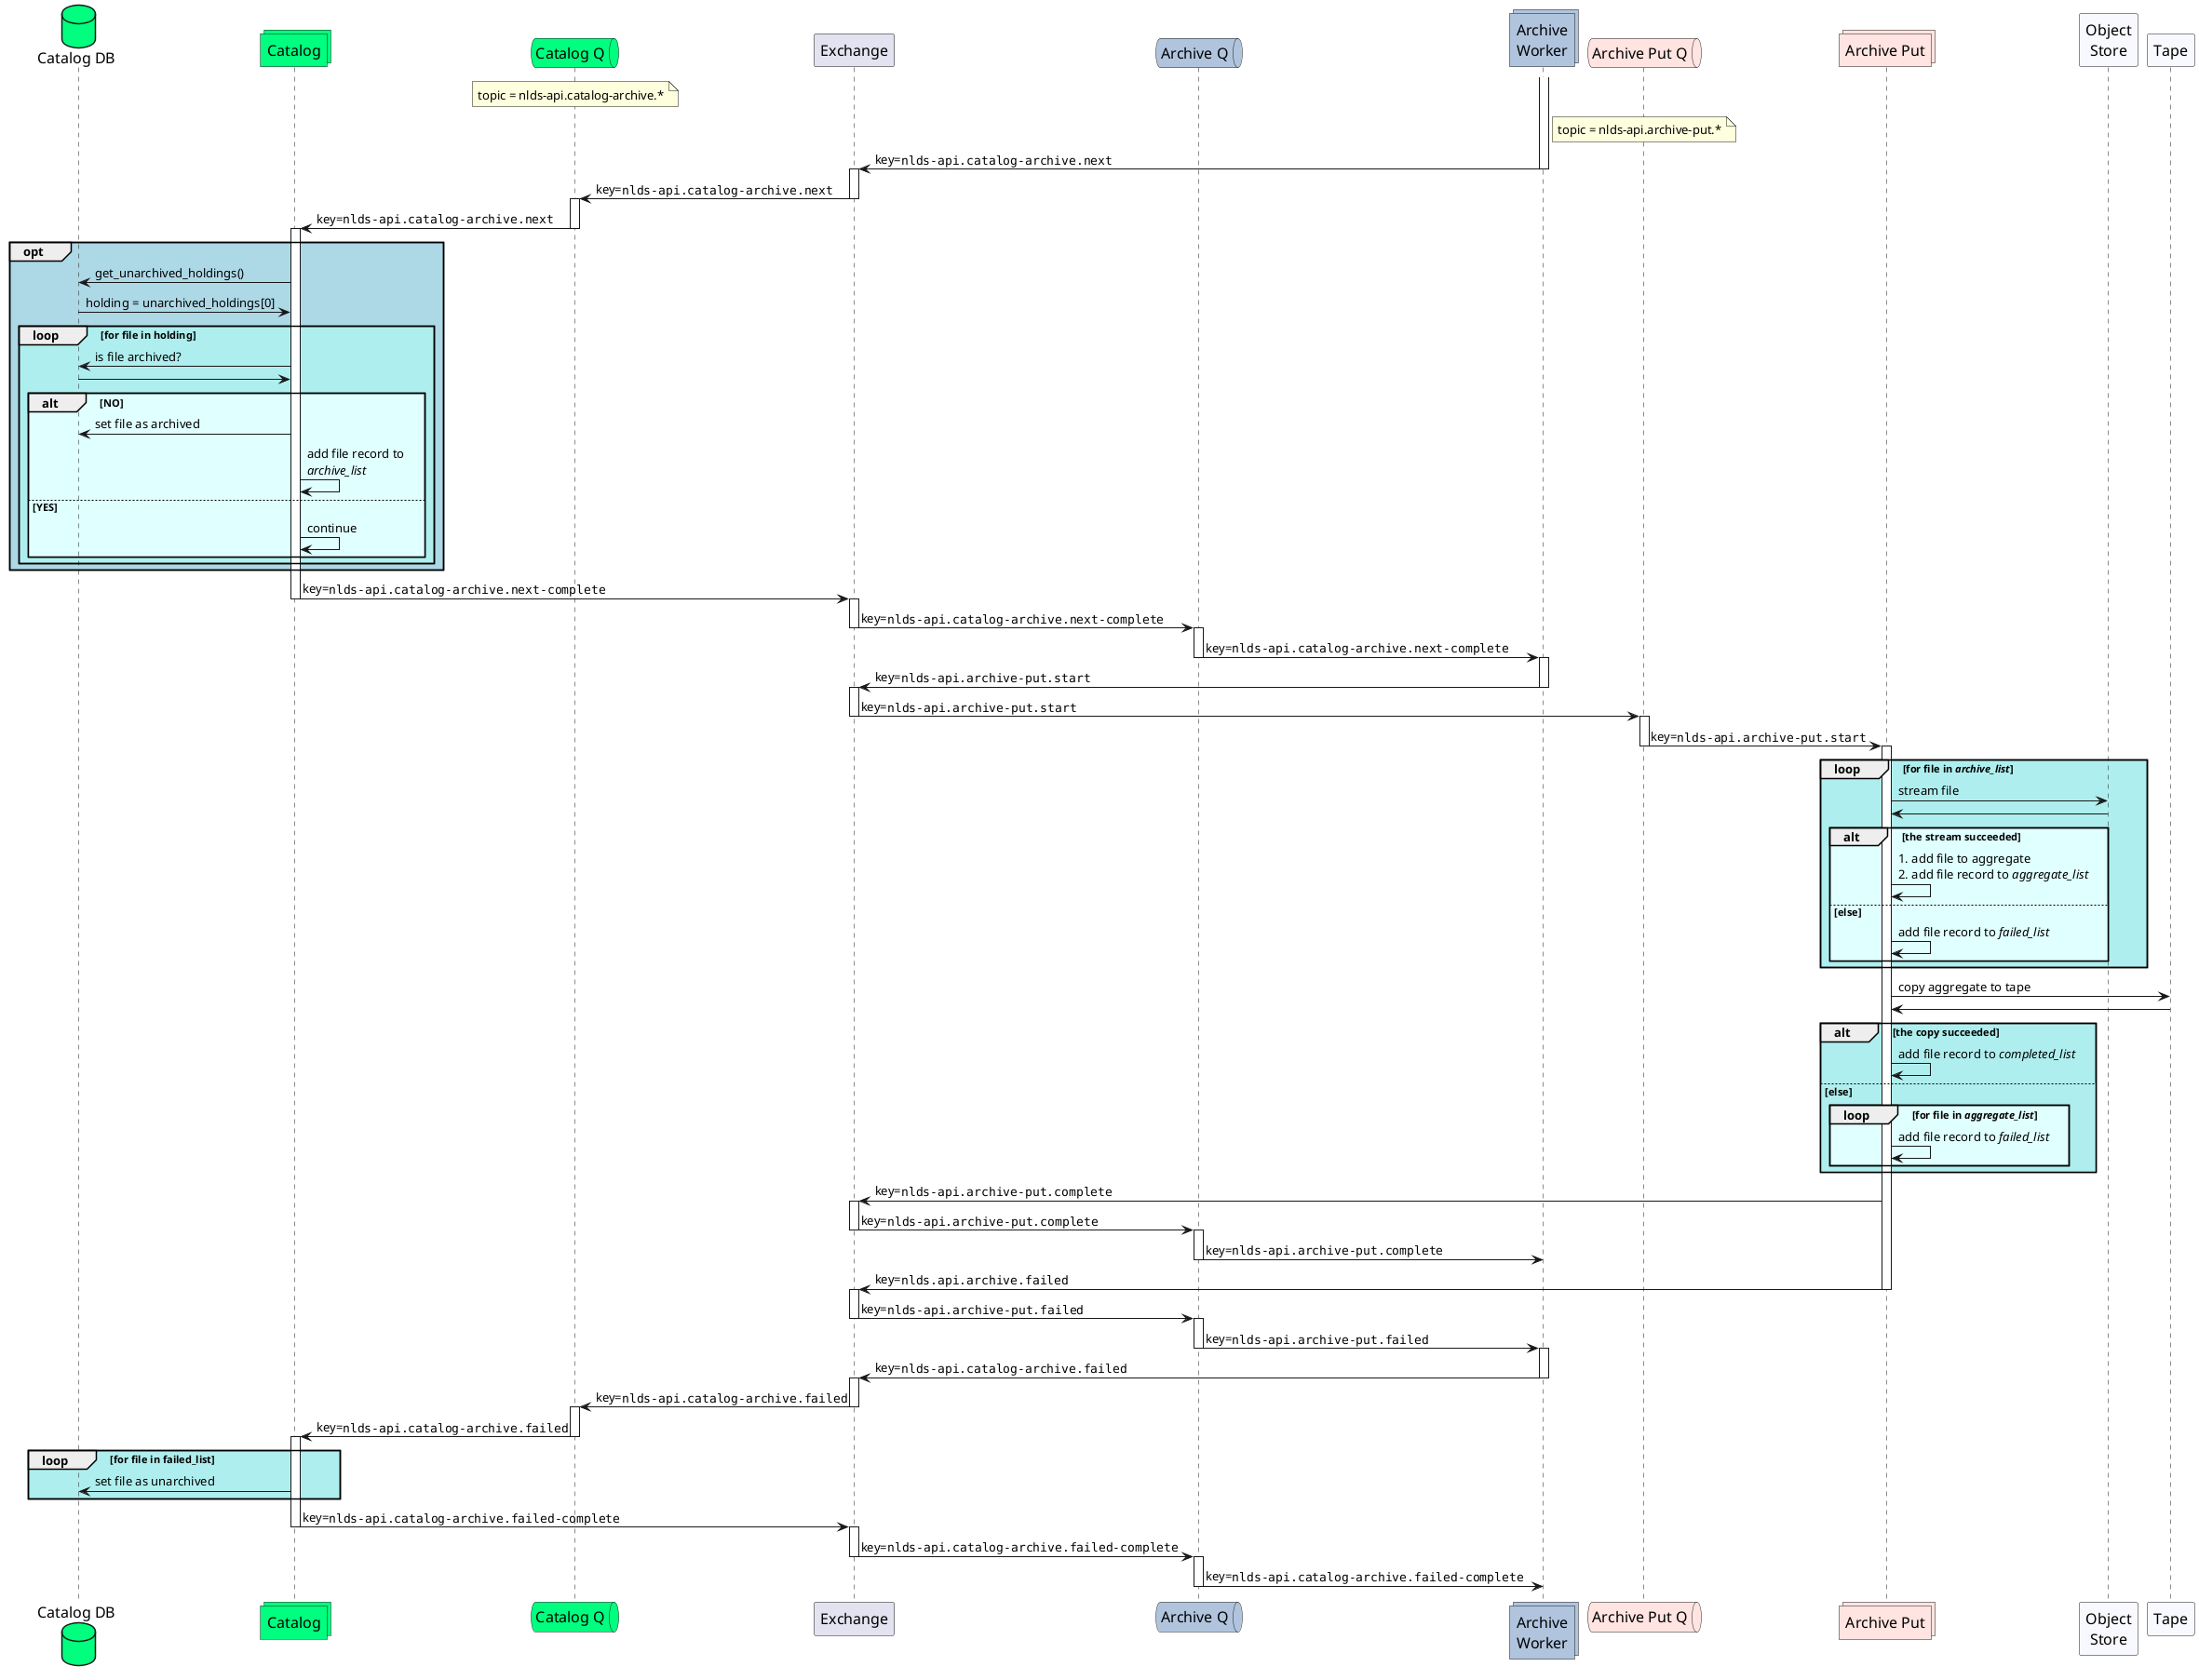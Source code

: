 @startuml message_flow_archive_put

skinparam participantFontSize 16
skinparam participantFontName Futura

skinparam queueFontSize 16
skinparam queueFontName Futura

skinparam actorFontSize 16
skinparam actorFontName Futura

skinparam collectionsFontSize 16
skinparam collectionsFontName Futura

skinparam DatabaseFontSize 16
skinparam DatabaseFontName Futura

database catalog_db as "Catalog DB" #springgreen
collections catalog as "Catalog" #springgreen
queue qc as "Catalog Q" #springgreen
note over qc
    topic = nlds-api.catalog-archive.*
end note

participant wex as "Exchange"

queue aq as "Archive Q" #LightSteelBlue
collections archy as "Archive\nWorker" #LightSteelBlue

queue qap as "Archive Put Q" #MistyRose
note over qap
    topic = nlds-api.archive-put.*
end note
collections archive_puts as "Archive Put" #MistyRose

participant obj as "Object\nStore" #GhostWhite

participant tape as "Tape" #GhostWhite

activate archy
archy -> wex : key=""nlds-api.catalog-archive.next""
deactivate archy

activate wex
wex->qc : key=""nlds-api.catalog-archive.next""
deactivate wex

activate qc
qc -> catalog : key=""nlds-api.catalog-archive.next""
deactivate qc

activate catalog
opt #lightblue
    catalog -> catalog_db : get_unarchived_holdings()
    catalog_db -> catalog : holding = unarchived_holdings[0]
    loop #PaleTurquoise for file in holding
        catalog -> catalog_db : is file archived?
        catalog_db -> catalog
        alt #lightcyan NO
            catalog -> catalog_db : set file as archived
            catalog -> catalog : add file record to\n//archive_list//
        else YES
            catalog -> catalog : continue
        end
    end
end
catalog -> wex : key=""nlds-api.catalog-archive.next-complete""
deactivate catalog

activate wex
wex -> aq : key=""nlds-api.catalog-archive.next-complete""
deactivate wex

activate aq
aq -> archy : key=""nlds-api.catalog-archive.next-complete""
deactivate aq

activate archy
archy -> wex : key=""nlds-api.archive-put.start""
deactivate archy

activate wex
wex -> qap : key=""nlds-api.archive-put.start""
deactivate wex

activate qap
qap -> archive_puts : key=""nlds-api.archive-put.start""
deactivate qap

activate archive_puts
loop #PaleTurquoise for file in //archive_list//
    archive_puts -> obj : stream file
    obj -> archive_puts 
    alt #lightcyan the stream succeeded
        archive_puts->archive_puts : 1. add file to aggregate\n2. add file record to //aggregate_list//
    else else
        archive_puts->archive_puts : add file record to //failed_list//
    end
end

archive_puts -> tape : copy aggregate to tape
tape -> archive_puts
alt #PaleTurquoise the copy succeeded
    archive_puts -> archive_puts : add file record to //completed_list//
else else
    loop #lightcyan for file in //aggregate_list//
        archive_puts -> archive_puts : add file record to //failed_list//
    end
end
archive_puts -> wex : key=""nlds-api.archive-put.complete""
activate wex
wex -> aq : key=""nlds-api.archive-put.complete""
deactivate wex

activate aq
aq -> archy : key=""nlds-api.archive-put.complete""
deactivate aq

archive_puts -> wex : key=""nlds.api.archive.failed""
deactivate archive_puts

activate wex
wex -> aq : key=""nlds-api.archive-put.failed""
deactivate wex

activate aq
aq -> archy : key=""nlds-api.archive-put.failed""
deactivate aq

activate archy
archy -> wex : key=""nlds-api.catalog-archive.failed""
deactivate archy 

activate wex
wex -> qc : key=""nlds-api.catalog-archive.failed""
deactivate wex

activate qc
qc -> catalog : key=""nlds-api.catalog-archive.failed""
deactivate qc

activate catalog
loop #PaleTurquoise for file in failed_list
catalog -> catalog_db : set file as unarchived
end
catalog -> wex : key=""nlds-api.catalog-archive.failed-complete""
deactivate catalog

activate wex
wex -> aq : key=""nlds-api.catalog-archive.failed-complete""
deactivate wex

activate aq
aq -> archy : key=""nlds-api.catalog-archive.failed-complete""
deactivate aq

@enduml